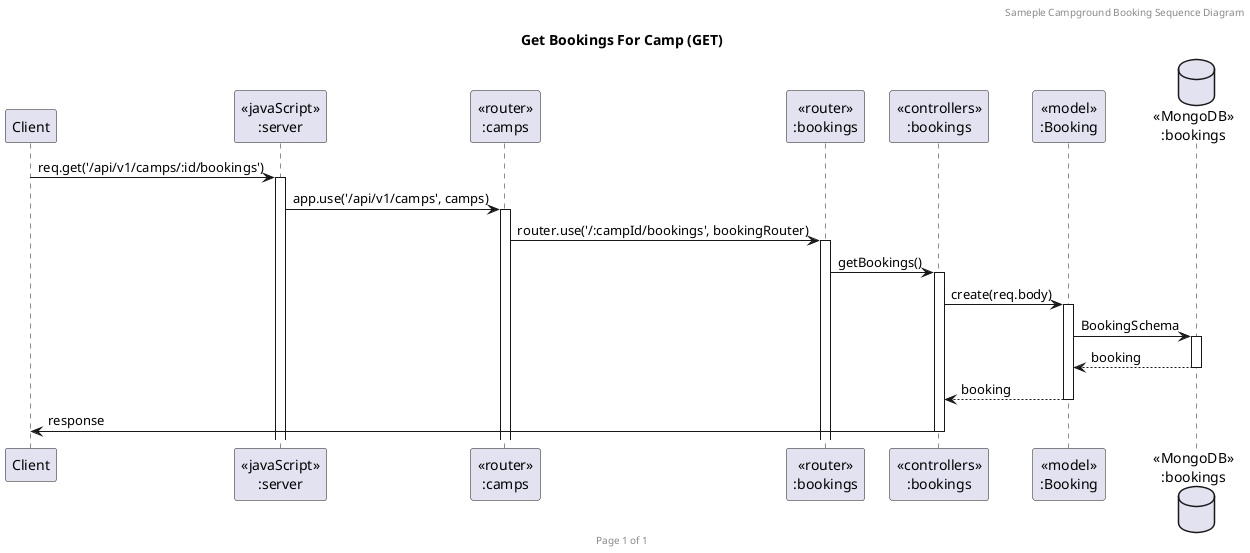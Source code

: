 @startuml Manage Bookings (GET)

header Sameple Campground Booking Sequence Diagram
footer Page %page% of %lastpage%
title "Get Bookings For Camp (GET)"

participant "Client" as client
participant "<<javaScript>>\n:server" as server
participant "<<router>>\n:camps" as routerCamps
participant "<<router>>\n:bookings" as routerBookings
participant "<<controllers>>\n:bookings" as controllersBookings
participant "<<model>>\n:Booking" as modelBooking
database "<<MongoDB>>\n:bookings" as BookingsDatabase

client->server ++:req.get('/api/v1/camps/:id/bookings')
server -> routerCamps ++ :app.use('/api/v1/camps', camps)
routerCamps -> routerBookings ++ :router.use('/:campId/bookings', bookingRouter)
routerBookings -> controllersBookings ++:getBookings()
controllersBookings-> modelBooking ++:create(req.body)
modelBooking -> BookingsDatabase ++: BookingSchema
BookingsDatabase --> modelBooking --:booking
controllersBookings <-- modelBooking --:booking
controllersBookings->client --:response

@enduml